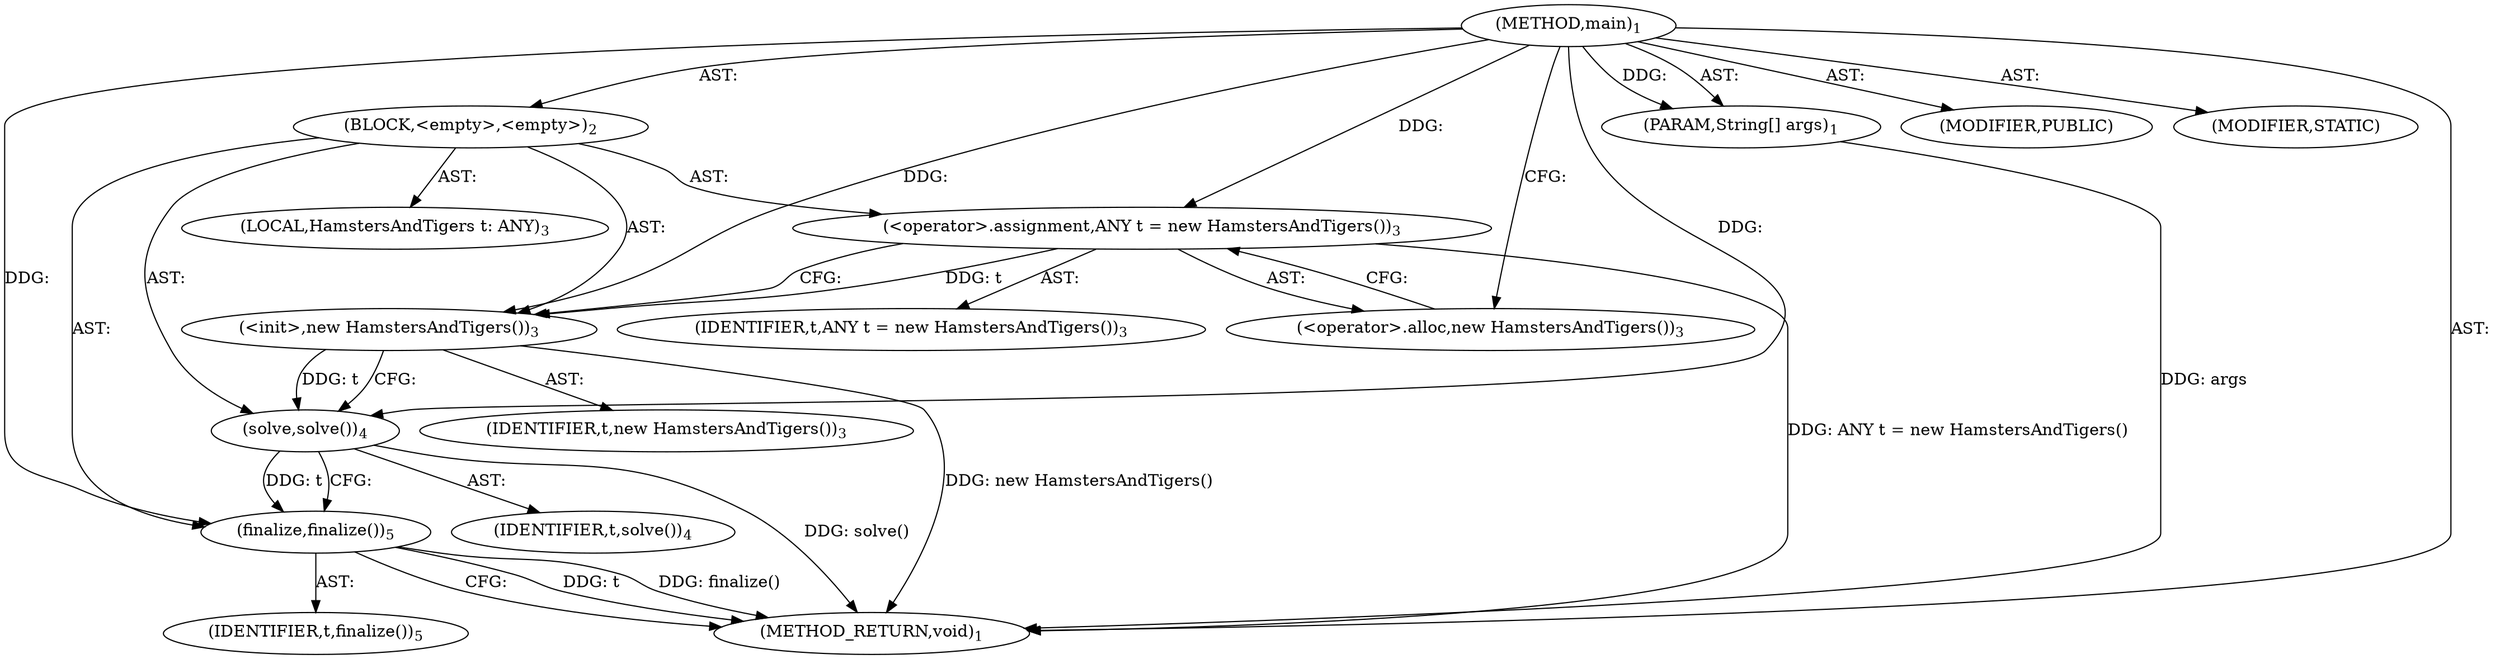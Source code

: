 digraph "main" {  
"19" [label = <(METHOD,main)<SUB>1</SUB>> ]
"20" [label = <(PARAM,String[] args)<SUB>1</SUB>> ]
"21" [label = <(BLOCK,&lt;empty&gt;,&lt;empty&gt;)<SUB>2</SUB>> ]
"4" [label = <(LOCAL,HamstersAndTigers t: ANY)<SUB>3</SUB>> ]
"22" [label = <(&lt;operator&gt;.assignment,ANY t = new HamstersAndTigers())<SUB>3</SUB>> ]
"23" [label = <(IDENTIFIER,t,ANY t = new HamstersAndTigers())<SUB>3</SUB>> ]
"24" [label = <(&lt;operator&gt;.alloc,new HamstersAndTigers())<SUB>3</SUB>> ]
"25" [label = <(&lt;init&gt;,new HamstersAndTigers())<SUB>3</SUB>> ]
"3" [label = <(IDENTIFIER,t,new HamstersAndTigers())<SUB>3</SUB>> ]
"26" [label = <(solve,solve())<SUB>4</SUB>> ]
"27" [label = <(IDENTIFIER,t,solve())<SUB>4</SUB>> ]
"28" [label = <(finalize,finalize())<SUB>5</SUB>> ]
"29" [label = <(IDENTIFIER,t,finalize())<SUB>5</SUB>> ]
"30" [label = <(MODIFIER,PUBLIC)> ]
"31" [label = <(MODIFIER,STATIC)> ]
"32" [label = <(METHOD_RETURN,void)<SUB>1</SUB>> ]
  "19" -> "20"  [ label = "AST: "] 
  "19" -> "21"  [ label = "AST: "] 
  "19" -> "30"  [ label = "AST: "] 
  "19" -> "31"  [ label = "AST: "] 
  "19" -> "32"  [ label = "AST: "] 
  "21" -> "4"  [ label = "AST: "] 
  "21" -> "22"  [ label = "AST: "] 
  "21" -> "25"  [ label = "AST: "] 
  "21" -> "26"  [ label = "AST: "] 
  "21" -> "28"  [ label = "AST: "] 
  "22" -> "23"  [ label = "AST: "] 
  "22" -> "24"  [ label = "AST: "] 
  "25" -> "3"  [ label = "AST: "] 
  "26" -> "27"  [ label = "AST: "] 
  "28" -> "29"  [ label = "AST: "] 
  "22" -> "25"  [ label = "CFG: "] 
  "25" -> "26"  [ label = "CFG: "] 
  "26" -> "28"  [ label = "CFG: "] 
  "28" -> "32"  [ label = "CFG: "] 
  "24" -> "22"  [ label = "CFG: "] 
  "19" -> "24"  [ label = "CFG: "] 
  "20" -> "32"  [ label = "DDG: args"] 
  "22" -> "32"  [ label = "DDG: ANY t = new HamstersAndTigers()"] 
  "25" -> "32"  [ label = "DDG: new HamstersAndTigers()"] 
  "26" -> "32"  [ label = "DDG: solve()"] 
  "28" -> "32"  [ label = "DDG: t"] 
  "28" -> "32"  [ label = "DDG: finalize()"] 
  "19" -> "20"  [ label = "DDG: "] 
  "19" -> "22"  [ label = "DDG: "] 
  "22" -> "25"  [ label = "DDG: t"] 
  "19" -> "25"  [ label = "DDG: "] 
  "25" -> "26"  [ label = "DDG: t"] 
  "19" -> "26"  [ label = "DDG: "] 
  "26" -> "28"  [ label = "DDG: t"] 
  "19" -> "28"  [ label = "DDG: "] 
}
